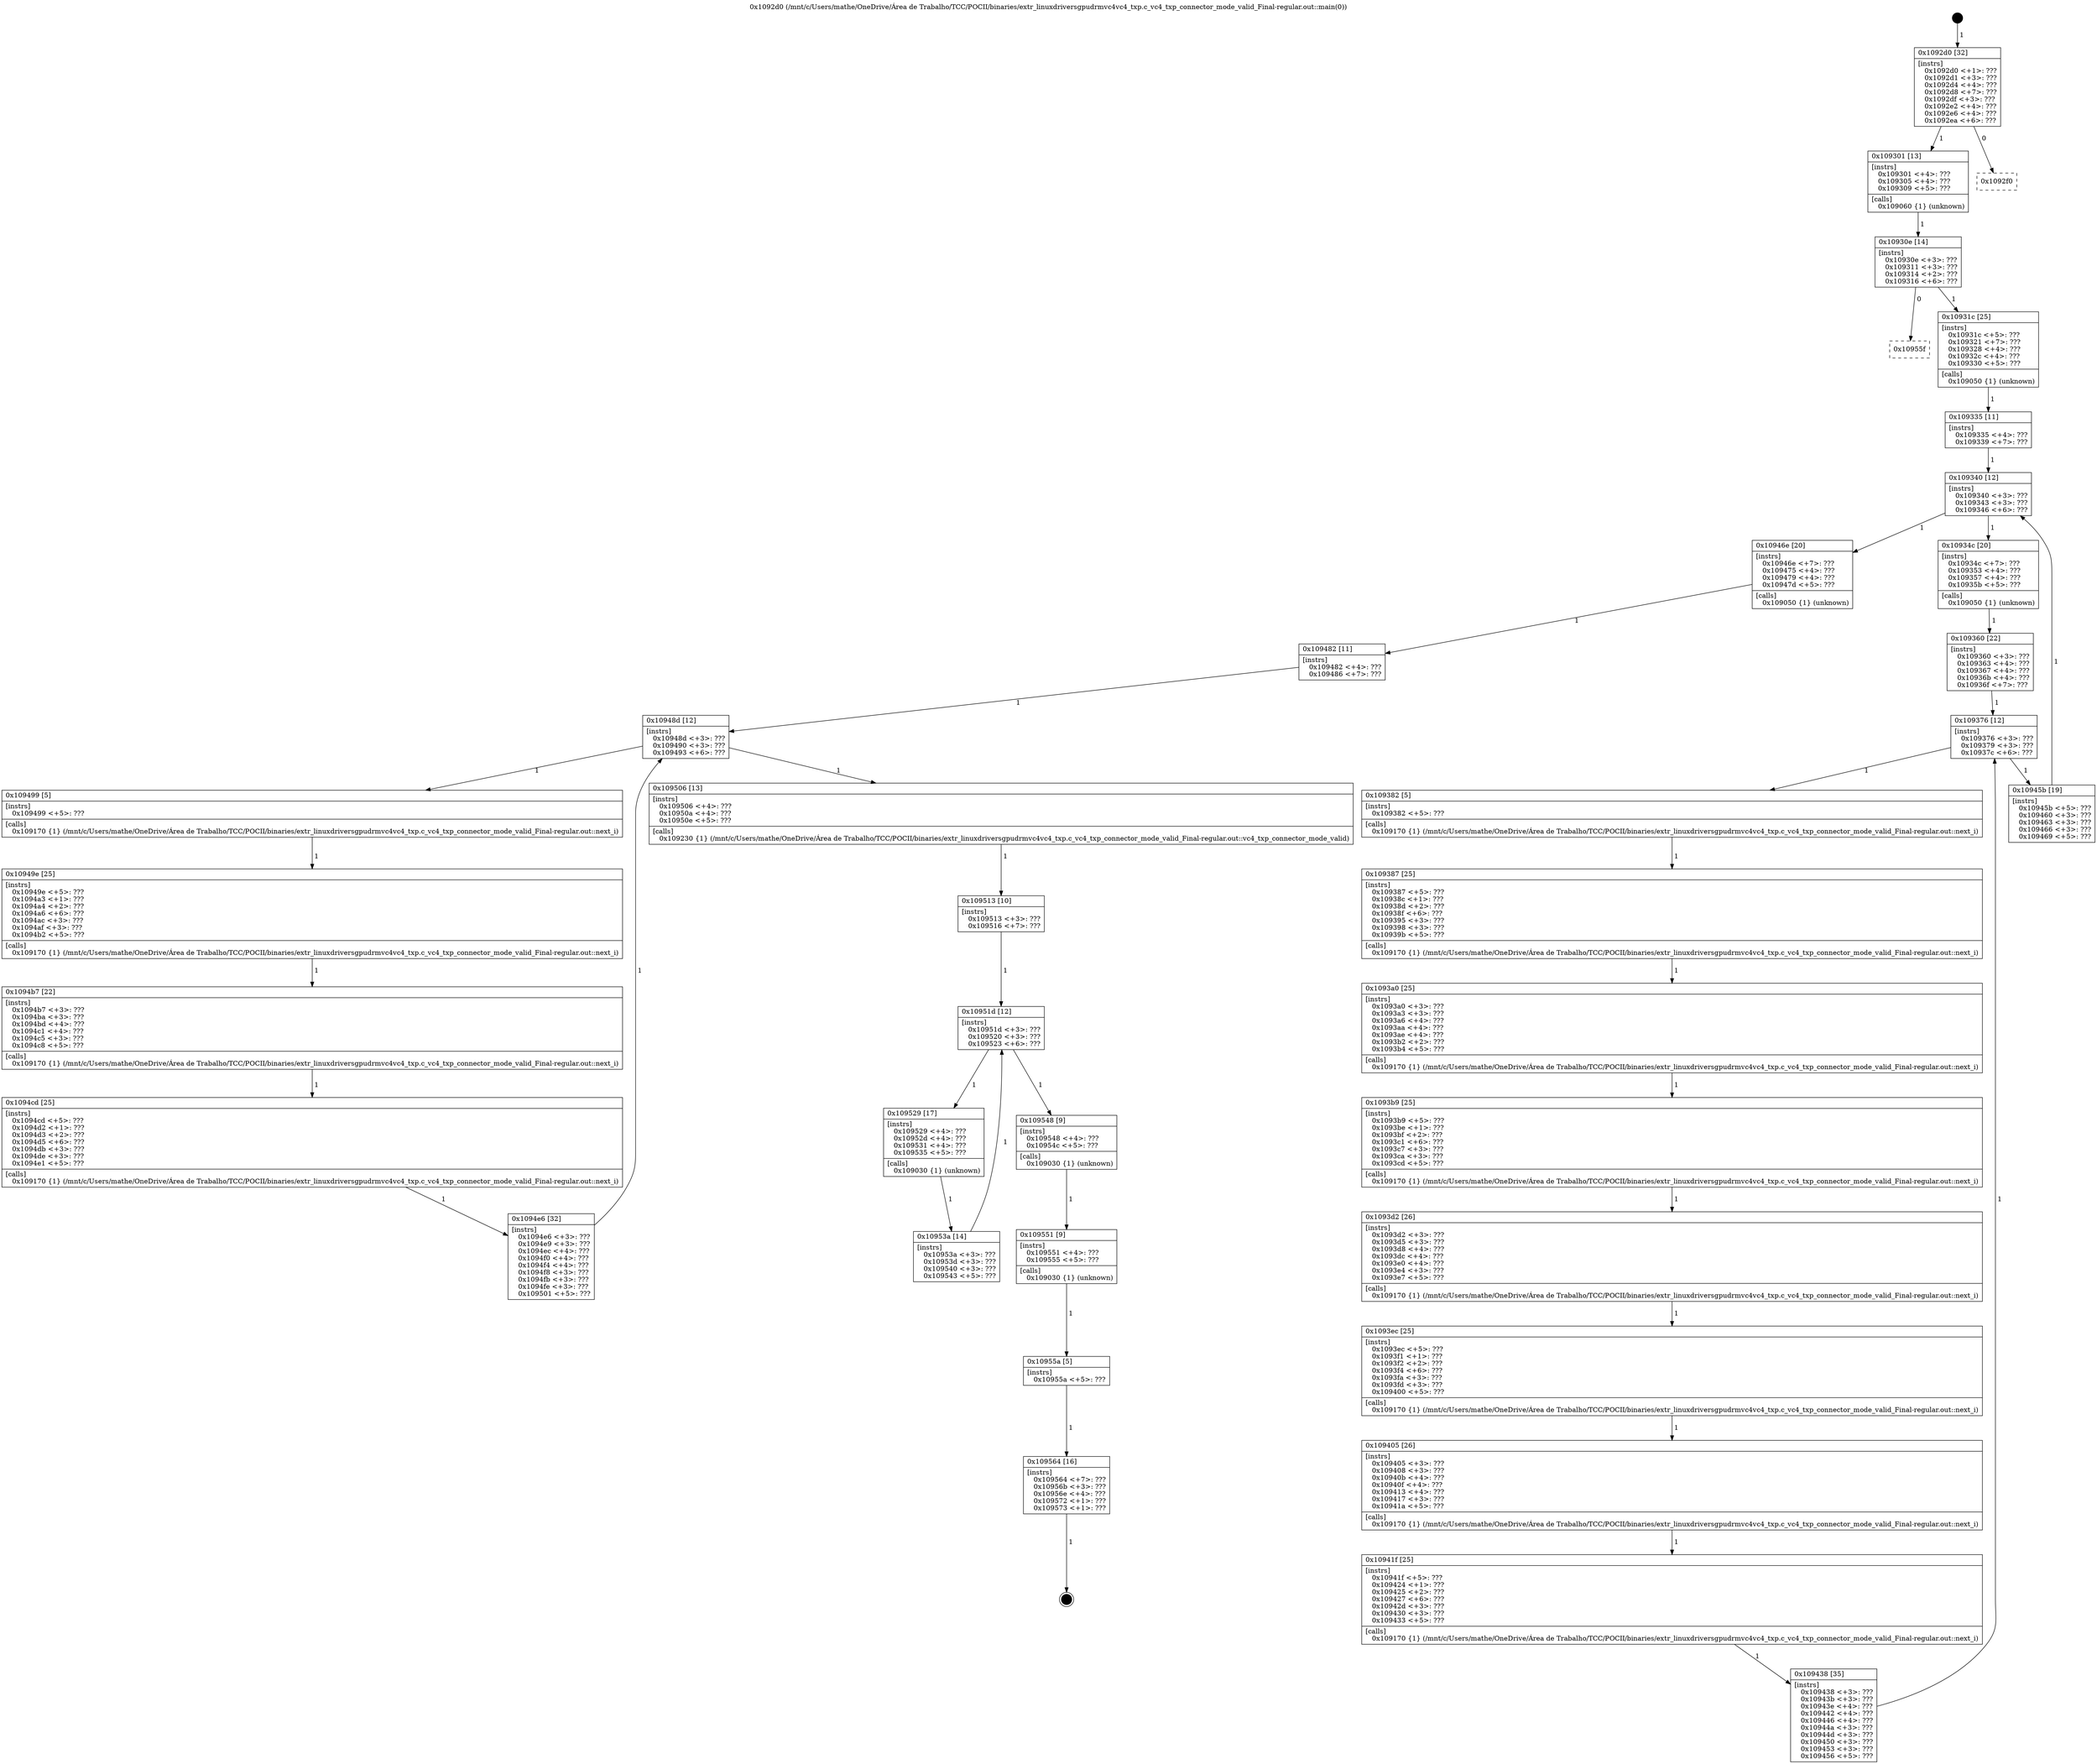 digraph "0x1092d0" {
  label = "0x1092d0 (/mnt/c/Users/mathe/OneDrive/Área de Trabalho/TCC/POCII/binaries/extr_linuxdriversgpudrmvc4vc4_txp.c_vc4_txp_connector_mode_valid_Final-regular.out::main(0))"
  labelloc = "t"
  node[shape=record]

  Entry [label="",width=0.3,height=0.3,shape=circle,fillcolor=black,style=filled]
  "0x1092d0" [label="{
     0x1092d0 [32]\l
     | [instrs]\l
     &nbsp;&nbsp;0x1092d0 \<+1\>: ???\l
     &nbsp;&nbsp;0x1092d1 \<+3\>: ???\l
     &nbsp;&nbsp;0x1092d4 \<+4\>: ???\l
     &nbsp;&nbsp;0x1092d8 \<+7\>: ???\l
     &nbsp;&nbsp;0x1092df \<+3\>: ???\l
     &nbsp;&nbsp;0x1092e2 \<+4\>: ???\l
     &nbsp;&nbsp;0x1092e6 \<+4\>: ???\l
     &nbsp;&nbsp;0x1092ea \<+6\>: ???\l
  }"]
  "0x109301" [label="{
     0x109301 [13]\l
     | [instrs]\l
     &nbsp;&nbsp;0x109301 \<+4\>: ???\l
     &nbsp;&nbsp;0x109305 \<+4\>: ???\l
     &nbsp;&nbsp;0x109309 \<+5\>: ???\l
     | [calls]\l
     &nbsp;&nbsp;0x109060 \{1\} (unknown)\l
  }"]
  "0x1092f0" [label="{
     0x1092f0\l
  }", style=dashed]
  "0x10930e" [label="{
     0x10930e [14]\l
     | [instrs]\l
     &nbsp;&nbsp;0x10930e \<+3\>: ???\l
     &nbsp;&nbsp;0x109311 \<+3\>: ???\l
     &nbsp;&nbsp;0x109314 \<+2\>: ???\l
     &nbsp;&nbsp;0x109316 \<+6\>: ???\l
  }"]
  "0x10955f" [label="{
     0x10955f\l
  }", style=dashed]
  "0x10931c" [label="{
     0x10931c [25]\l
     | [instrs]\l
     &nbsp;&nbsp;0x10931c \<+5\>: ???\l
     &nbsp;&nbsp;0x109321 \<+7\>: ???\l
     &nbsp;&nbsp;0x109328 \<+4\>: ???\l
     &nbsp;&nbsp;0x10932c \<+4\>: ???\l
     &nbsp;&nbsp;0x109330 \<+5\>: ???\l
     | [calls]\l
     &nbsp;&nbsp;0x109050 \{1\} (unknown)\l
  }"]
  Exit [label="",width=0.3,height=0.3,shape=circle,fillcolor=black,style=filled,peripheries=2]
  "0x109340" [label="{
     0x109340 [12]\l
     | [instrs]\l
     &nbsp;&nbsp;0x109340 \<+3\>: ???\l
     &nbsp;&nbsp;0x109343 \<+3\>: ???\l
     &nbsp;&nbsp;0x109346 \<+6\>: ???\l
  }"]
  "0x10946e" [label="{
     0x10946e [20]\l
     | [instrs]\l
     &nbsp;&nbsp;0x10946e \<+7\>: ???\l
     &nbsp;&nbsp;0x109475 \<+4\>: ???\l
     &nbsp;&nbsp;0x109479 \<+4\>: ???\l
     &nbsp;&nbsp;0x10947d \<+5\>: ???\l
     | [calls]\l
     &nbsp;&nbsp;0x109050 \{1\} (unknown)\l
  }"]
  "0x10934c" [label="{
     0x10934c [20]\l
     | [instrs]\l
     &nbsp;&nbsp;0x10934c \<+7\>: ???\l
     &nbsp;&nbsp;0x109353 \<+4\>: ???\l
     &nbsp;&nbsp;0x109357 \<+4\>: ???\l
     &nbsp;&nbsp;0x10935b \<+5\>: ???\l
     | [calls]\l
     &nbsp;&nbsp;0x109050 \{1\} (unknown)\l
  }"]
  "0x109376" [label="{
     0x109376 [12]\l
     | [instrs]\l
     &nbsp;&nbsp;0x109376 \<+3\>: ???\l
     &nbsp;&nbsp;0x109379 \<+3\>: ???\l
     &nbsp;&nbsp;0x10937c \<+6\>: ???\l
  }"]
  "0x10945b" [label="{
     0x10945b [19]\l
     | [instrs]\l
     &nbsp;&nbsp;0x10945b \<+5\>: ???\l
     &nbsp;&nbsp;0x109460 \<+3\>: ???\l
     &nbsp;&nbsp;0x109463 \<+3\>: ???\l
     &nbsp;&nbsp;0x109466 \<+3\>: ???\l
     &nbsp;&nbsp;0x109469 \<+5\>: ???\l
  }"]
  "0x109382" [label="{
     0x109382 [5]\l
     | [instrs]\l
     &nbsp;&nbsp;0x109382 \<+5\>: ???\l
     | [calls]\l
     &nbsp;&nbsp;0x109170 \{1\} (/mnt/c/Users/mathe/OneDrive/Área de Trabalho/TCC/POCII/binaries/extr_linuxdriversgpudrmvc4vc4_txp.c_vc4_txp_connector_mode_valid_Final-regular.out::next_i)\l
  }"]
  "0x109387" [label="{
     0x109387 [25]\l
     | [instrs]\l
     &nbsp;&nbsp;0x109387 \<+5\>: ???\l
     &nbsp;&nbsp;0x10938c \<+1\>: ???\l
     &nbsp;&nbsp;0x10938d \<+2\>: ???\l
     &nbsp;&nbsp;0x10938f \<+6\>: ???\l
     &nbsp;&nbsp;0x109395 \<+3\>: ???\l
     &nbsp;&nbsp;0x109398 \<+3\>: ???\l
     &nbsp;&nbsp;0x10939b \<+5\>: ???\l
     | [calls]\l
     &nbsp;&nbsp;0x109170 \{1\} (/mnt/c/Users/mathe/OneDrive/Área de Trabalho/TCC/POCII/binaries/extr_linuxdriversgpudrmvc4vc4_txp.c_vc4_txp_connector_mode_valid_Final-regular.out::next_i)\l
  }"]
  "0x1093a0" [label="{
     0x1093a0 [25]\l
     | [instrs]\l
     &nbsp;&nbsp;0x1093a0 \<+3\>: ???\l
     &nbsp;&nbsp;0x1093a3 \<+3\>: ???\l
     &nbsp;&nbsp;0x1093a6 \<+4\>: ???\l
     &nbsp;&nbsp;0x1093aa \<+4\>: ???\l
     &nbsp;&nbsp;0x1093ae \<+4\>: ???\l
     &nbsp;&nbsp;0x1093b2 \<+2\>: ???\l
     &nbsp;&nbsp;0x1093b4 \<+5\>: ???\l
     | [calls]\l
     &nbsp;&nbsp;0x109170 \{1\} (/mnt/c/Users/mathe/OneDrive/Área de Trabalho/TCC/POCII/binaries/extr_linuxdriversgpudrmvc4vc4_txp.c_vc4_txp_connector_mode_valid_Final-regular.out::next_i)\l
  }"]
  "0x1093b9" [label="{
     0x1093b9 [25]\l
     | [instrs]\l
     &nbsp;&nbsp;0x1093b9 \<+5\>: ???\l
     &nbsp;&nbsp;0x1093be \<+1\>: ???\l
     &nbsp;&nbsp;0x1093bf \<+2\>: ???\l
     &nbsp;&nbsp;0x1093c1 \<+6\>: ???\l
     &nbsp;&nbsp;0x1093c7 \<+3\>: ???\l
     &nbsp;&nbsp;0x1093ca \<+3\>: ???\l
     &nbsp;&nbsp;0x1093cd \<+5\>: ???\l
     | [calls]\l
     &nbsp;&nbsp;0x109170 \{1\} (/mnt/c/Users/mathe/OneDrive/Área de Trabalho/TCC/POCII/binaries/extr_linuxdriversgpudrmvc4vc4_txp.c_vc4_txp_connector_mode_valid_Final-regular.out::next_i)\l
  }"]
  "0x1093d2" [label="{
     0x1093d2 [26]\l
     | [instrs]\l
     &nbsp;&nbsp;0x1093d2 \<+3\>: ???\l
     &nbsp;&nbsp;0x1093d5 \<+3\>: ???\l
     &nbsp;&nbsp;0x1093d8 \<+4\>: ???\l
     &nbsp;&nbsp;0x1093dc \<+4\>: ???\l
     &nbsp;&nbsp;0x1093e0 \<+4\>: ???\l
     &nbsp;&nbsp;0x1093e4 \<+3\>: ???\l
     &nbsp;&nbsp;0x1093e7 \<+5\>: ???\l
     | [calls]\l
     &nbsp;&nbsp;0x109170 \{1\} (/mnt/c/Users/mathe/OneDrive/Área de Trabalho/TCC/POCII/binaries/extr_linuxdriversgpudrmvc4vc4_txp.c_vc4_txp_connector_mode_valid_Final-regular.out::next_i)\l
  }"]
  "0x1093ec" [label="{
     0x1093ec [25]\l
     | [instrs]\l
     &nbsp;&nbsp;0x1093ec \<+5\>: ???\l
     &nbsp;&nbsp;0x1093f1 \<+1\>: ???\l
     &nbsp;&nbsp;0x1093f2 \<+2\>: ???\l
     &nbsp;&nbsp;0x1093f4 \<+6\>: ???\l
     &nbsp;&nbsp;0x1093fa \<+3\>: ???\l
     &nbsp;&nbsp;0x1093fd \<+3\>: ???\l
     &nbsp;&nbsp;0x109400 \<+5\>: ???\l
     | [calls]\l
     &nbsp;&nbsp;0x109170 \{1\} (/mnt/c/Users/mathe/OneDrive/Área de Trabalho/TCC/POCII/binaries/extr_linuxdriversgpudrmvc4vc4_txp.c_vc4_txp_connector_mode_valid_Final-regular.out::next_i)\l
  }"]
  "0x109405" [label="{
     0x109405 [26]\l
     | [instrs]\l
     &nbsp;&nbsp;0x109405 \<+3\>: ???\l
     &nbsp;&nbsp;0x109408 \<+3\>: ???\l
     &nbsp;&nbsp;0x10940b \<+4\>: ???\l
     &nbsp;&nbsp;0x10940f \<+4\>: ???\l
     &nbsp;&nbsp;0x109413 \<+4\>: ???\l
     &nbsp;&nbsp;0x109417 \<+3\>: ???\l
     &nbsp;&nbsp;0x10941a \<+5\>: ???\l
     | [calls]\l
     &nbsp;&nbsp;0x109170 \{1\} (/mnt/c/Users/mathe/OneDrive/Área de Trabalho/TCC/POCII/binaries/extr_linuxdriversgpudrmvc4vc4_txp.c_vc4_txp_connector_mode_valid_Final-regular.out::next_i)\l
  }"]
  "0x10941f" [label="{
     0x10941f [25]\l
     | [instrs]\l
     &nbsp;&nbsp;0x10941f \<+5\>: ???\l
     &nbsp;&nbsp;0x109424 \<+1\>: ???\l
     &nbsp;&nbsp;0x109425 \<+2\>: ???\l
     &nbsp;&nbsp;0x109427 \<+6\>: ???\l
     &nbsp;&nbsp;0x10942d \<+3\>: ???\l
     &nbsp;&nbsp;0x109430 \<+3\>: ???\l
     &nbsp;&nbsp;0x109433 \<+5\>: ???\l
     | [calls]\l
     &nbsp;&nbsp;0x109170 \{1\} (/mnt/c/Users/mathe/OneDrive/Área de Trabalho/TCC/POCII/binaries/extr_linuxdriversgpudrmvc4vc4_txp.c_vc4_txp_connector_mode_valid_Final-regular.out::next_i)\l
  }"]
  "0x109438" [label="{
     0x109438 [35]\l
     | [instrs]\l
     &nbsp;&nbsp;0x109438 \<+3\>: ???\l
     &nbsp;&nbsp;0x10943b \<+3\>: ???\l
     &nbsp;&nbsp;0x10943e \<+4\>: ???\l
     &nbsp;&nbsp;0x109442 \<+4\>: ???\l
     &nbsp;&nbsp;0x109446 \<+4\>: ???\l
     &nbsp;&nbsp;0x10944a \<+3\>: ???\l
     &nbsp;&nbsp;0x10944d \<+3\>: ???\l
     &nbsp;&nbsp;0x109450 \<+3\>: ???\l
     &nbsp;&nbsp;0x109453 \<+3\>: ???\l
     &nbsp;&nbsp;0x109456 \<+5\>: ???\l
  }"]
  "0x109360" [label="{
     0x109360 [22]\l
     | [instrs]\l
     &nbsp;&nbsp;0x109360 \<+3\>: ???\l
     &nbsp;&nbsp;0x109363 \<+4\>: ???\l
     &nbsp;&nbsp;0x109367 \<+4\>: ???\l
     &nbsp;&nbsp;0x10936b \<+4\>: ???\l
     &nbsp;&nbsp;0x10936f \<+7\>: ???\l
  }"]
  "0x109564" [label="{
     0x109564 [16]\l
     | [instrs]\l
     &nbsp;&nbsp;0x109564 \<+7\>: ???\l
     &nbsp;&nbsp;0x10956b \<+3\>: ???\l
     &nbsp;&nbsp;0x10956e \<+4\>: ???\l
     &nbsp;&nbsp;0x109572 \<+1\>: ???\l
     &nbsp;&nbsp;0x109573 \<+1\>: ???\l
  }"]
  "0x109335" [label="{
     0x109335 [11]\l
     | [instrs]\l
     &nbsp;&nbsp;0x109335 \<+4\>: ???\l
     &nbsp;&nbsp;0x109339 \<+7\>: ???\l
  }"]
  "0x10948d" [label="{
     0x10948d [12]\l
     | [instrs]\l
     &nbsp;&nbsp;0x10948d \<+3\>: ???\l
     &nbsp;&nbsp;0x109490 \<+3\>: ???\l
     &nbsp;&nbsp;0x109493 \<+6\>: ???\l
  }"]
  "0x109506" [label="{
     0x109506 [13]\l
     | [instrs]\l
     &nbsp;&nbsp;0x109506 \<+4\>: ???\l
     &nbsp;&nbsp;0x10950a \<+4\>: ???\l
     &nbsp;&nbsp;0x10950e \<+5\>: ???\l
     | [calls]\l
     &nbsp;&nbsp;0x109230 \{1\} (/mnt/c/Users/mathe/OneDrive/Área de Trabalho/TCC/POCII/binaries/extr_linuxdriversgpudrmvc4vc4_txp.c_vc4_txp_connector_mode_valid_Final-regular.out::vc4_txp_connector_mode_valid)\l
  }"]
  "0x109499" [label="{
     0x109499 [5]\l
     | [instrs]\l
     &nbsp;&nbsp;0x109499 \<+5\>: ???\l
     | [calls]\l
     &nbsp;&nbsp;0x109170 \{1\} (/mnt/c/Users/mathe/OneDrive/Área de Trabalho/TCC/POCII/binaries/extr_linuxdriversgpudrmvc4vc4_txp.c_vc4_txp_connector_mode_valid_Final-regular.out::next_i)\l
  }"]
  "0x10949e" [label="{
     0x10949e [25]\l
     | [instrs]\l
     &nbsp;&nbsp;0x10949e \<+5\>: ???\l
     &nbsp;&nbsp;0x1094a3 \<+1\>: ???\l
     &nbsp;&nbsp;0x1094a4 \<+2\>: ???\l
     &nbsp;&nbsp;0x1094a6 \<+6\>: ???\l
     &nbsp;&nbsp;0x1094ac \<+3\>: ???\l
     &nbsp;&nbsp;0x1094af \<+3\>: ???\l
     &nbsp;&nbsp;0x1094b2 \<+5\>: ???\l
     | [calls]\l
     &nbsp;&nbsp;0x109170 \{1\} (/mnt/c/Users/mathe/OneDrive/Área de Trabalho/TCC/POCII/binaries/extr_linuxdriversgpudrmvc4vc4_txp.c_vc4_txp_connector_mode_valid_Final-regular.out::next_i)\l
  }"]
  "0x1094b7" [label="{
     0x1094b7 [22]\l
     | [instrs]\l
     &nbsp;&nbsp;0x1094b7 \<+3\>: ???\l
     &nbsp;&nbsp;0x1094ba \<+3\>: ???\l
     &nbsp;&nbsp;0x1094bd \<+4\>: ???\l
     &nbsp;&nbsp;0x1094c1 \<+4\>: ???\l
     &nbsp;&nbsp;0x1094c5 \<+3\>: ???\l
     &nbsp;&nbsp;0x1094c8 \<+5\>: ???\l
     | [calls]\l
     &nbsp;&nbsp;0x109170 \{1\} (/mnt/c/Users/mathe/OneDrive/Área de Trabalho/TCC/POCII/binaries/extr_linuxdriversgpudrmvc4vc4_txp.c_vc4_txp_connector_mode_valid_Final-regular.out::next_i)\l
  }"]
  "0x1094cd" [label="{
     0x1094cd [25]\l
     | [instrs]\l
     &nbsp;&nbsp;0x1094cd \<+5\>: ???\l
     &nbsp;&nbsp;0x1094d2 \<+1\>: ???\l
     &nbsp;&nbsp;0x1094d3 \<+2\>: ???\l
     &nbsp;&nbsp;0x1094d5 \<+6\>: ???\l
     &nbsp;&nbsp;0x1094db \<+3\>: ???\l
     &nbsp;&nbsp;0x1094de \<+3\>: ???\l
     &nbsp;&nbsp;0x1094e1 \<+5\>: ???\l
     | [calls]\l
     &nbsp;&nbsp;0x109170 \{1\} (/mnt/c/Users/mathe/OneDrive/Área de Trabalho/TCC/POCII/binaries/extr_linuxdriversgpudrmvc4vc4_txp.c_vc4_txp_connector_mode_valid_Final-regular.out::next_i)\l
  }"]
  "0x1094e6" [label="{
     0x1094e6 [32]\l
     | [instrs]\l
     &nbsp;&nbsp;0x1094e6 \<+3\>: ???\l
     &nbsp;&nbsp;0x1094e9 \<+3\>: ???\l
     &nbsp;&nbsp;0x1094ec \<+4\>: ???\l
     &nbsp;&nbsp;0x1094f0 \<+4\>: ???\l
     &nbsp;&nbsp;0x1094f4 \<+4\>: ???\l
     &nbsp;&nbsp;0x1094f8 \<+3\>: ???\l
     &nbsp;&nbsp;0x1094fb \<+3\>: ???\l
     &nbsp;&nbsp;0x1094fe \<+3\>: ???\l
     &nbsp;&nbsp;0x109501 \<+5\>: ???\l
  }"]
  "0x109482" [label="{
     0x109482 [11]\l
     | [instrs]\l
     &nbsp;&nbsp;0x109482 \<+4\>: ???\l
     &nbsp;&nbsp;0x109486 \<+7\>: ???\l
  }"]
  "0x10951d" [label="{
     0x10951d [12]\l
     | [instrs]\l
     &nbsp;&nbsp;0x10951d \<+3\>: ???\l
     &nbsp;&nbsp;0x109520 \<+3\>: ???\l
     &nbsp;&nbsp;0x109523 \<+6\>: ???\l
  }"]
  "0x109548" [label="{
     0x109548 [9]\l
     | [instrs]\l
     &nbsp;&nbsp;0x109548 \<+4\>: ???\l
     &nbsp;&nbsp;0x10954c \<+5\>: ???\l
     | [calls]\l
     &nbsp;&nbsp;0x109030 \{1\} (unknown)\l
  }"]
  "0x109529" [label="{
     0x109529 [17]\l
     | [instrs]\l
     &nbsp;&nbsp;0x109529 \<+4\>: ???\l
     &nbsp;&nbsp;0x10952d \<+4\>: ???\l
     &nbsp;&nbsp;0x109531 \<+4\>: ???\l
     &nbsp;&nbsp;0x109535 \<+5\>: ???\l
     | [calls]\l
     &nbsp;&nbsp;0x109030 \{1\} (unknown)\l
  }"]
  "0x10953a" [label="{
     0x10953a [14]\l
     | [instrs]\l
     &nbsp;&nbsp;0x10953a \<+3\>: ???\l
     &nbsp;&nbsp;0x10953d \<+3\>: ???\l
     &nbsp;&nbsp;0x109540 \<+3\>: ???\l
     &nbsp;&nbsp;0x109543 \<+5\>: ???\l
  }"]
  "0x109513" [label="{
     0x109513 [10]\l
     | [instrs]\l
     &nbsp;&nbsp;0x109513 \<+3\>: ???\l
     &nbsp;&nbsp;0x109516 \<+7\>: ???\l
  }"]
  "0x109551" [label="{
     0x109551 [9]\l
     | [instrs]\l
     &nbsp;&nbsp;0x109551 \<+4\>: ???\l
     &nbsp;&nbsp;0x109555 \<+5\>: ???\l
     | [calls]\l
     &nbsp;&nbsp;0x109030 \{1\} (unknown)\l
  }"]
  "0x10955a" [label="{
     0x10955a [5]\l
     | [instrs]\l
     &nbsp;&nbsp;0x10955a \<+5\>: ???\l
  }"]
  Entry -> "0x1092d0" [label=" 1"]
  "0x1092d0" -> "0x109301" [label=" 1"]
  "0x1092d0" -> "0x1092f0" [label=" 0"]
  "0x109301" -> "0x10930e" [label=" 1"]
  "0x10930e" -> "0x10955f" [label=" 0"]
  "0x10930e" -> "0x10931c" [label=" 1"]
  "0x109564" -> Exit [label=" 1"]
  "0x10931c" -> "0x109335" [label=" 1"]
  "0x109340" -> "0x10946e" [label=" 1"]
  "0x109340" -> "0x10934c" [label=" 1"]
  "0x10934c" -> "0x109360" [label=" 1"]
  "0x109376" -> "0x10945b" [label=" 1"]
  "0x109376" -> "0x109382" [label=" 1"]
  "0x109382" -> "0x109387" [label=" 1"]
  "0x109387" -> "0x1093a0" [label=" 1"]
  "0x1093a0" -> "0x1093b9" [label=" 1"]
  "0x1093b9" -> "0x1093d2" [label=" 1"]
  "0x1093d2" -> "0x1093ec" [label=" 1"]
  "0x1093ec" -> "0x109405" [label=" 1"]
  "0x109405" -> "0x10941f" [label=" 1"]
  "0x10941f" -> "0x109438" [label=" 1"]
  "0x109360" -> "0x109376" [label=" 1"]
  "0x109438" -> "0x109376" [label=" 1"]
  "0x10955a" -> "0x109564" [label=" 1"]
  "0x109335" -> "0x109340" [label=" 1"]
  "0x10945b" -> "0x109340" [label=" 1"]
  "0x10946e" -> "0x109482" [label=" 1"]
  "0x10948d" -> "0x109506" [label=" 1"]
  "0x10948d" -> "0x109499" [label=" 1"]
  "0x109499" -> "0x10949e" [label=" 1"]
  "0x10949e" -> "0x1094b7" [label=" 1"]
  "0x1094b7" -> "0x1094cd" [label=" 1"]
  "0x1094cd" -> "0x1094e6" [label=" 1"]
  "0x109482" -> "0x10948d" [label=" 1"]
  "0x1094e6" -> "0x10948d" [label=" 1"]
  "0x109506" -> "0x109513" [label=" 1"]
  "0x10951d" -> "0x109548" [label=" 1"]
  "0x10951d" -> "0x109529" [label=" 1"]
  "0x109529" -> "0x10953a" [label=" 1"]
  "0x109513" -> "0x10951d" [label=" 1"]
  "0x10953a" -> "0x10951d" [label=" 1"]
  "0x109548" -> "0x109551" [label=" 1"]
  "0x109551" -> "0x10955a" [label=" 1"]
}
